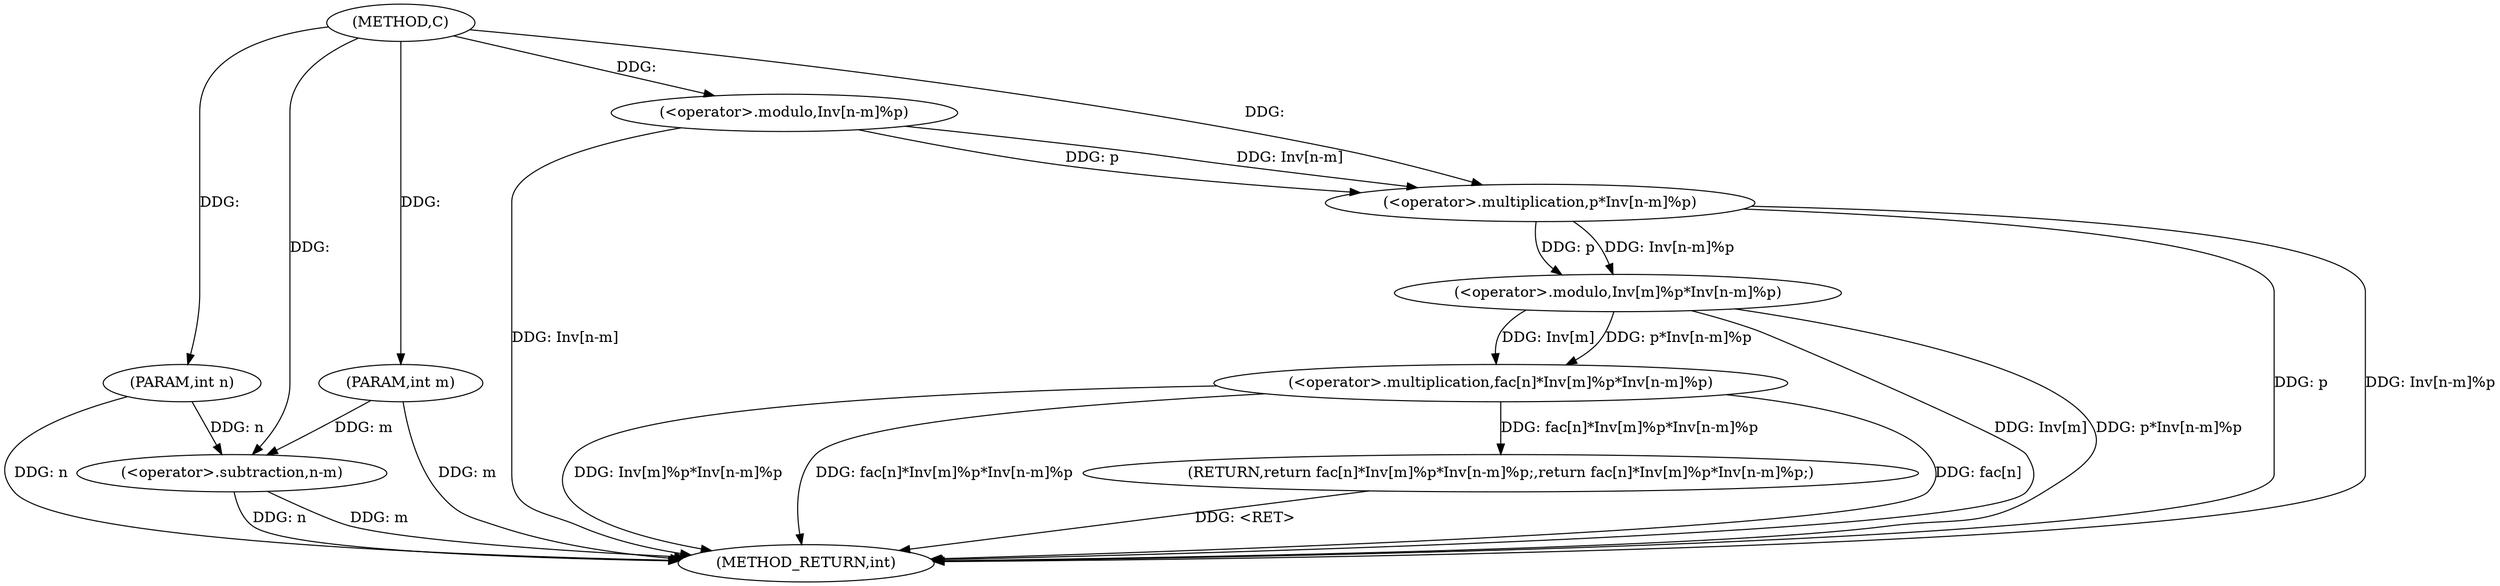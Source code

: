digraph "C" {  
"1000101" [label = "(METHOD,C)" ]
"1000123" [label = "(METHOD_RETURN,int)" ]
"1000102" [label = "(PARAM,int n)" ]
"1000103" [label = "(PARAM,int m)" ]
"1000105" [label = "(RETURN,return fac[n]*Inv[m]%p*Inv[n-m]%p;,return fac[n]*Inv[m]%p*Inv[n-m]%p;)" ]
"1000106" [label = "(<operator>.multiplication,fac[n]*Inv[m]%p*Inv[n-m]%p)" ]
"1000110" [label = "(<operator>.modulo,Inv[m]%p*Inv[n-m]%p)" ]
"1000114" [label = "(<operator>.multiplication,p*Inv[n-m]%p)" ]
"1000116" [label = "(<operator>.modulo,Inv[n-m]%p)" ]
"1000119" [label = "(<operator>.subtraction,n-m)" ]
  "1000105" -> "1000123"  [ label = "DDG: <RET>"] 
  "1000102" -> "1000123"  [ label = "DDG: n"] 
  "1000103" -> "1000123"  [ label = "DDG: m"] 
  "1000106" -> "1000123"  [ label = "DDG: fac[n]"] 
  "1000110" -> "1000123"  [ label = "DDG: Inv[m]"] 
  "1000114" -> "1000123"  [ label = "DDG: p"] 
  "1000119" -> "1000123"  [ label = "DDG: n"] 
  "1000119" -> "1000123"  [ label = "DDG: m"] 
  "1000116" -> "1000123"  [ label = "DDG: Inv[n-m]"] 
  "1000114" -> "1000123"  [ label = "DDG: Inv[n-m]%p"] 
  "1000110" -> "1000123"  [ label = "DDG: p*Inv[n-m]%p"] 
  "1000106" -> "1000123"  [ label = "DDG: Inv[m]%p*Inv[n-m]%p"] 
  "1000106" -> "1000123"  [ label = "DDG: fac[n]*Inv[m]%p*Inv[n-m]%p"] 
  "1000101" -> "1000102"  [ label = "DDG: "] 
  "1000101" -> "1000103"  [ label = "DDG: "] 
  "1000106" -> "1000105"  [ label = "DDG: fac[n]*Inv[m]%p*Inv[n-m]%p"] 
  "1000110" -> "1000106"  [ label = "DDG: Inv[m]"] 
  "1000110" -> "1000106"  [ label = "DDG: p*Inv[n-m]%p"] 
  "1000114" -> "1000110"  [ label = "DDG: p"] 
  "1000114" -> "1000110"  [ label = "DDG: Inv[n-m]%p"] 
  "1000116" -> "1000114"  [ label = "DDG: p"] 
  "1000101" -> "1000114"  [ label = "DDG: "] 
  "1000116" -> "1000114"  [ label = "DDG: Inv[n-m]"] 
  "1000101" -> "1000116"  [ label = "DDG: "] 
  "1000102" -> "1000119"  [ label = "DDG: n"] 
  "1000101" -> "1000119"  [ label = "DDG: "] 
  "1000103" -> "1000119"  [ label = "DDG: m"] 
}
